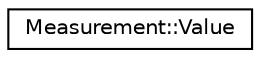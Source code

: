 digraph "Graphical Class Hierarchy"
{
 // LATEX_PDF_SIZE
  edge [fontname="Helvetica",fontsize="10",labelfontname="Helvetica",labelfontsize="10"];
  node [fontname="Helvetica",fontsize="10",shape=record];
  rankdir="LR";
  Node0 [label="Measurement::Value",height=0.2,width=0.4,color="black", fillcolor="white", style="filled",URL="$structarm__compute_1_1test_1_1framework_1_1_measurement_1_1_value.xhtml",tooltip="Measurement value."];
}
